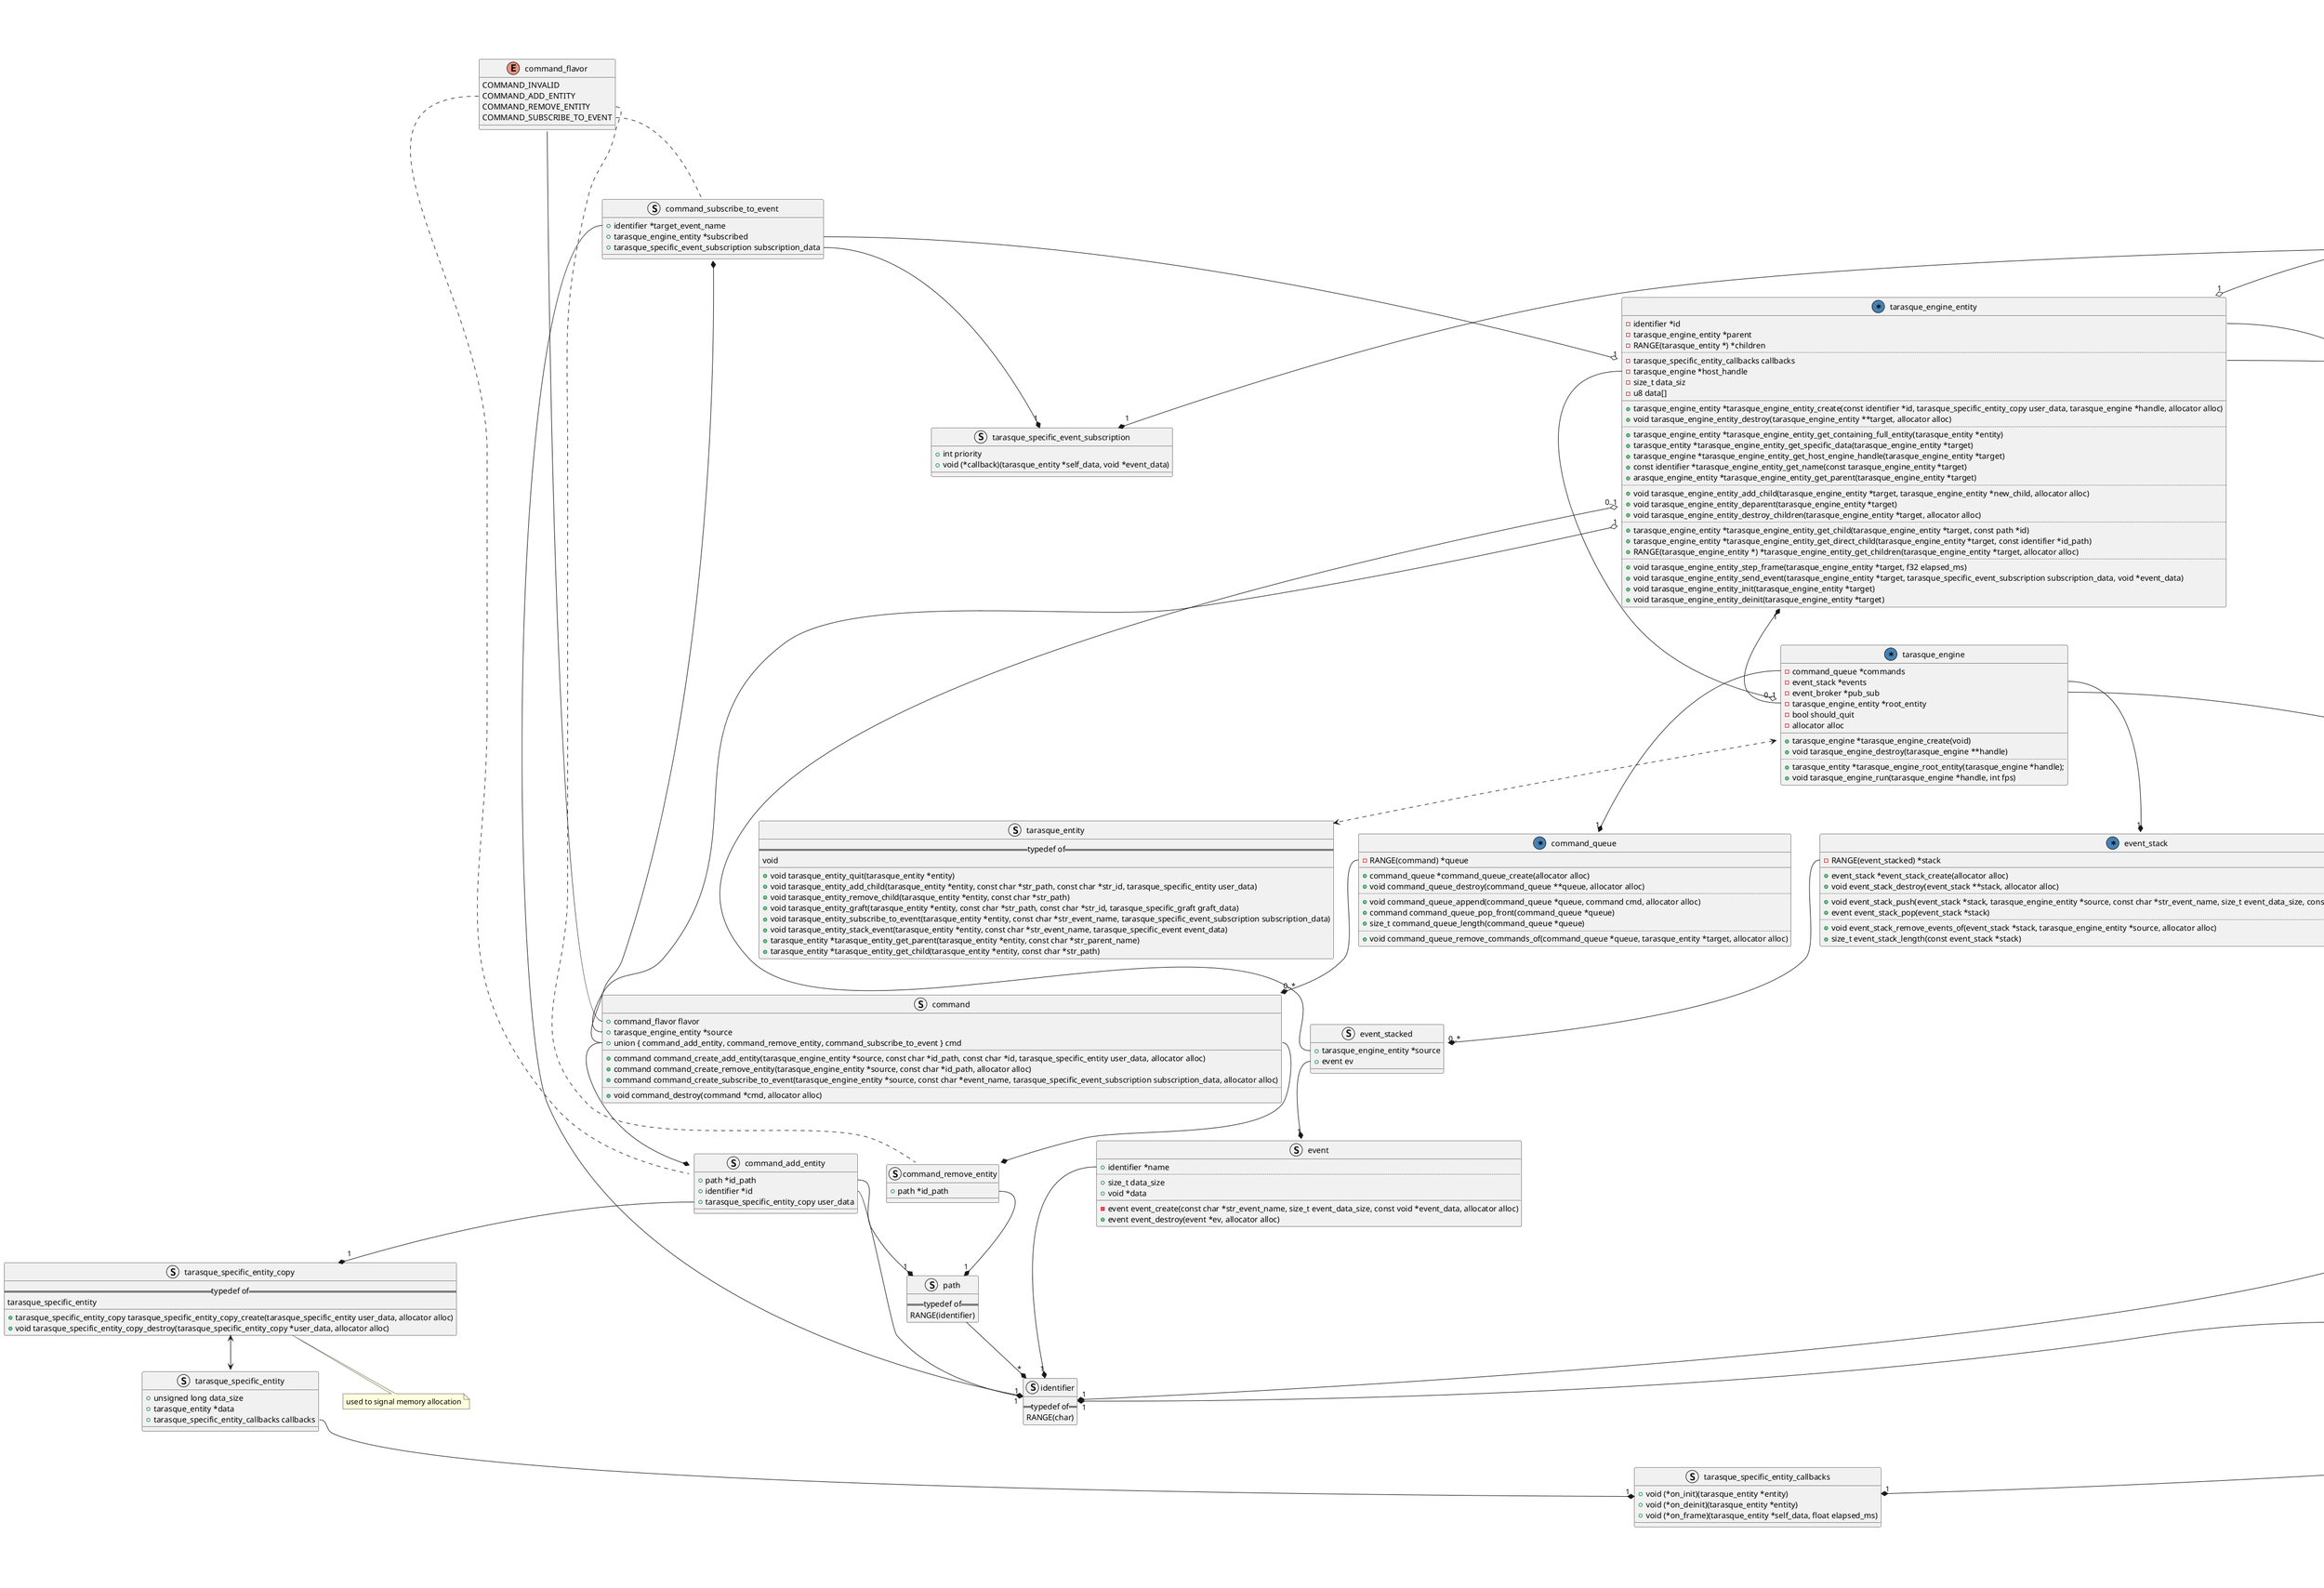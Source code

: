 @startuml full design

' ------------------------------------------------------------------------------
' ------------------------------------------------------------------------------

' package main_header {
    struct tarasque_specific_entity_callbacks {
        + {field} void (*on_init)(tarasque_entity *entity)
        + {field} void (*on_deinit)(tarasque_entity *entity)
        + {field} void (*on_frame)(tarasque_entity *self_data, float elapsed_ms)
        __
    }

    struct tarasque_specific_entity {
        + unsigned long data_size
        + tarasque_entity *data
        + tarasque_specific_entity_callbacks callbacks
        ___
    }
    tarasque_specific_entity::callbacks --* "1" tarasque_specific_entity_callbacks

    struct tarasque_specific_graft {
        + unsigned long args_size
        + void *args
        + {field} void (*graft_procedure)(tarasque_entity *entity, void *graft_args)
        ___
    }

    struct tarasque_specific_event_subscription {
        + int priority
        + {field} void (*callback)(tarasque_entity *self_data, void *event_data)
        ___
    }

    struct tarasque_specific_event {
        + bool is_detached
        + unsigned long data_size
        + void *data
        ___
    }
' }

' ------------------------------------------------------------------------------
' ------------------------------------------------------------------------------

' package identifier {

    struct identifier {
        == typedef of ==
        {field} RANGE(char)
    }

    struct path {
        == typedef of ==
        {field} RANGE(identifier)
    }
    path --* "*" identifier

' }

' ------------------------------------------------------------------------------
' ------------------------------------------------------------------------------

' package entity {
    struct tarasque_specific_entity_copy {
        == typedef of ==
        tarasque_specific_entity
        __
        + tarasque_specific_entity_copy tarasque_specific_entity_copy_create(tarasque_specific_entity user_data, allocator alloc)
        + void tarasque_specific_entity_copy_destroy(tarasque_specific_entity_copy *user_data, allocator alloc)
    }
    note bottom of tarasque_specific_entity_copy : used to signal memory allocation
    tarasque_specific_entity_copy <--> tarasque_specific_entity

    ' ------------------------------------------------------------------------------

    struct tarasque_engine_entity << (*, SteelBlue) >> {
        - identifier *id
        - tarasque_engine_entity *parent
        - {field} RANGE(tarasque_entity *) *children
        ..
        - tarasque_specific_entity_callbacks callbacks
        - tarasque_engine *host_handle
        - size_t data_siz
        - u8 data[]
        __
        + tarasque_engine_entity *tarasque_engine_entity_create(const identifier *id, tarasque_specific_entity_copy user_data, tarasque_engine *handle, allocator alloc)
        + void tarasque_engine_entity_destroy(tarasque_engine_entity **target, allocator alloc)
        ..
        + tarasque_engine_entity *tarasque_engine_entity_get_containing_full_entity(tarasque_entity *entity)
        + tarasque_entity *tarasque_engine_entity_get_specific_data(tarasque_engine_entity *target)
        + tarasque_engine *tarasque_engine_entity_get_host_engine_handle(tarasque_engine_entity *target)
        + const identifier *tarasque_engine_entity_get_name(const tarasque_engine_entity *target)
        + arasque_engine_entity *tarasque_engine_entity_get_parent(tarasque_engine_entity *target)
        ..
        + void tarasque_engine_entity_add_child(tarasque_engine_entity *target, tarasque_engine_entity *new_child, allocator alloc)
        + void tarasque_engine_entity_deparent(tarasque_engine_entity *target)
        + void tarasque_engine_entity_destroy_children(tarasque_engine_entity *target, allocator alloc)
        ..
        + tarasque_engine_entity *tarasque_engine_entity_get_child(tarasque_engine_entity *target, const path *id)
        + tarasque_engine_entity *tarasque_engine_entity_get_direct_child(tarasque_engine_entity *target, const identifier *id_path)
        + RANGE(tarasque_engine_entity *) *tarasque_engine_entity_get_children(tarasque_engine_entity *target, allocator alloc)
        ..
        + void tarasque_engine_entity_step_frame(tarasque_engine_entity *target, f32 elapsed_ms)
        + void tarasque_engine_entity_send_event(tarasque_engine_entity *target, tarasque_specific_event_subscription subscription_data, void *event_data)
        + void tarasque_engine_entity_init(tarasque_engine_entity *target)
        + void tarasque_engine_entity_deinit(tarasque_engine_entity *target)
    }
    tarasque_engine_entity::id --* "1" identifier
    tarasque_engine_entity::callbacks --* "1" tarasque_specific_entity_callbacks
' }

' ------------------------------------------------------------------------------
' ------------------------------------------------------------------------------

' package command {

    struct command_add_entity {
        + path *id_path
        + identifier *id
        + tarasque_specific_entity_copy user_data
    }
    command_add_entity::user_data --* "1" tarasque_specific_entity_copy
    command_add_entity::id_path --* "1" path
    command_add_entity::id --* "1" identifier

    ' ------------------------------------------------------------------------------

    struct command_remove_entity {
        + path *id_path
    }
    command_remove_entity::id_path --* "1" path

    ' ------------------------------------------------------------------------------

    struct command_subscribe_to_event {
        + identifier *target_event_name
        + tarasque_engine_entity *subscribed
        + tarasque_specific_event_subscription subscription_data
    }
    command_subscribe_to_event::target_event_name --* "1" identifier
    command_subscribe_to_event::subscribed --o "1" tarasque_engine_entity
    command_subscribe_to_event::subscription_data --* "1" tarasque_specific_event_subscription

    ' ------------------------------------------------------------------------------

    enum command_flavor {
        COMMAND_INVALID
        COMMAND_ADD_ENTITY
        COMMAND_REMOVE_ENTITY
        COMMAND_SUBSCRIBE_TO_EVENT
    }
    command_flavor::ADD_ENTITY .. command_add_entity
    command_flavor::REMOVE_ENTITY .. command_remove_entity
    command_flavor::SUBSCRIBE_TO_EVENT .. command_subscribe_to_event

    ' ------------------------------------------------------------------------------

    struct command {
        + command_flavor flavor
        + tarasque_engine_entity *source
        + union { command_add_entity, command_remove_entity, command_subscribe_to_event } cmd
        __
        + command command_create_add_entity(tarasque_engine_entity *source, const char *id_path, const char *id, tarasque_specific_entity user_data, allocator alloc)
        + command command_create_remove_entity(tarasque_engine_entity *source, const char *id_path, allocator alloc)
        + command command_create_subscribe_to_event(tarasque_engine_entity *source, const char *event_name, tarasque_specific_event_subscription subscription_data, allocator alloc)
        ..
        + void command_destroy(command *cmd, allocator alloc)
    }
    command::flavor -- command_flavor
    command::source --o "1" tarasque_engine_entity
    command::cmd --* command_add_entity
    command::cmd --* command_remove_entity
    command::cmd --* command_subscribe_to_event

    ' ------------------------------------------------------------------------------

    struct command_queue << (*, SteelBlue) >> {
        - {field} RANGE(command) *queue
        __
        + command_queue *command_queue_create(allocator alloc)
        + void command_queue_destroy(command_queue **queue, allocator alloc)
        ..
        + void command_queue_append(command_queue *queue, command cmd, allocator alloc)
        + command command_queue_pop_front(command_queue *queue)
        + size_t command_queue_length(command_queue *queue)
        ..
        + void command_queue_remove_commands_of(command_queue *queue, tarasque_entity *target, allocator alloc)
    }
    command_queue::queue --* "0..*" command
' }

' ------------------------------------------------------------------------------
' ------------------------------------------------------------------------------

' package event {
    package event_subscription {

        struct event_subscription {
            + i32 priority
            + tarasque_engine_entity *subscribed
            + tarasque_specific_event_subscription subscription_data
        }
        event_subscription::subscribed --o "1" tarasque_engine_entity
        event_subscription::subscription_data --* "1" tarasque_specific_event_subscription

        ' ------------------------------------------------------------------------------

        struct event_subscription_list {
            + identifier *event_name
            + {field} RANGE(event_subscription) *subscription_list
            __
            + event_subscription_list event_subscription_list_create(identifier *event_name, allocator alloc)
            + void event_subscription_list_destroy(event_subscription_list *list, allocator alloc)
            ..
            + void event_subscription_list_append(event_subscription_list *list, tarasque_engine_entity *subscribed, tarasque_specific_event_subscription subscription_data, allocator alloc)
            + void event_subscription_list_remove(event_subscription_list *list, tarasque_engine_entity *subscribed, tarasque_specific_event_subscription subscription_data, allocator alloc)
            + void event_subscription_list_remove_all_from(event_subscription_list *list, tarasque_engine_entity *subscribed)
            ..
            + void event_subscription_list_publish(event_subscription_list *list, event ev)
            + size_t event_subscription_list_length(const event_subscription_list *list)
        }
        event_subscription_list::event_name --* "1" identifier
        event_subscription_list::subscription_list --* "0..*" event_subscription
    }

    ' ------------------------------------------------------------------------------

    struct event_broker << (*, SteelBlue) >> {
        + {field} RANGE(event_subscription_list) *sub
        __
        + event_broker *event_broker_create(allocator alloc)
        + void event_broker_destroy(event_broker **broker, allocator alloc)
        ..
        - void event_broker_cleanup_empty_subscriptions(event_broker *broker, allocator alloc)
        + void event_broker_subscribe(event_broker *broker, tarasque_engine_entity *subscribed, identifier *target_event_name, tarasque_specific_event_subscription subscription_data, allocator alloc)
        + void event_broker_unsubscribe(event_broker *broker, tarasque_engine_entity *target, identifier *target_event_name, tarasque_specific_event_subscription subscription_data, allocator alloc)
        + void event_broker_unsubscribe_from_all(event_broker *broker, tarasque_engine_entity *target, allocator alloc)
        + void event_broker_publish(event_broker *broker, event ev)
    }
    event_broker::sub --* "0..*" event_subscription_list
    ' ------------------------------------------------------------------------------

    struct event {
        + identifier *name
        ..
        + size_t data_size
        + void *data
        __
        - event event_create(const char *str_event_name, size_t event_data_size, const void *event_data, allocator alloc)
        + event event_destroy(event *ev, allocator alloc)
    }
    event::name --* "1" identifier

    ' ------------------------------------------------------------------------------

    struct event_stacked {
        + tarasque_engine_entity *source
        + event ev
        __
    }
    event_stacked::source --o "0..1" tarasque_engine_entity
    event_stacked::ev --* "1" event

    ' ------------------------------------------------------------------------------

    struct event_stack << (*, SteelBlue) >> {
        - {field} RANGE(event_stacked) *stack
        __
        + event_stack *event_stack_create(allocator alloc)
        + void event_stack_destroy(event_stack **stack, allocator alloc)
        ..
        + void event_stack_push(event_stack *stack, tarasque_engine_entity *source, const char *str_event_name, size_t event_data_size, const void *event_data, allocator alloc)
        + event event_stack_pop(event_stack *stack)
        ..
        + void event_stack_remove_events_of(event_stack *stack, tarasque_engine_entity *source, allocator alloc)
        + size_t event_stack_length(const event_stack *stack)
    }
    event_stack::stack --* "0..*" event_stacked
' }

' ------------------------------------------------------------------------------
' ------------------------------------------------------------------------------

' package main_header {
    struct tarasque_entity {
        == typedef of ==
        void
        __
        + void tarasque_entity_quit(tarasque_entity *entity)
        + void tarasque_entity_add_child(tarasque_entity *entity, const char *str_path, const char *str_id, tarasque_specific_entity user_data)
        + void tarasque_entity_remove_child(tarasque_entity *entity, const char *str_path)
        + void tarasque_entity_graft(tarasque_entity *entity, const char *str_path, const char *str_id, tarasque_specific_graft graft_data)
        + void tarasque_entity_subscribe_to_event(tarasque_entity *entity, const char *str_event_name, tarasque_specific_event_subscription subscription_data)
        + void tarasque_entity_stack_event(tarasque_entity *entity, const char *str_event_name, tarasque_specific_event event_data)
        + tarasque_entity *tarasque_entity_get_parent(tarasque_entity *entity, const char *str_parent_name)
        + tarasque_entity *tarasque_entity_get_child(tarasque_entity *entity, const char *str_path)
    }

    struct tarasque_engine << (*, SteelBlue) >> {
        - command_queue *commands
        - event_stack *events
        - event_broker *pub_sub
        - tarasque_engine_entity *root_entity
        - bool should_quit
        - allocator alloc
        __
        + tarasque_engine *tarasque_engine_create(void)
        + void tarasque_engine_destroy(tarasque_engine **handle)
        ..
        + tarasque_entity *tarasque_engine_root_entity(tarasque_engine *handle);
        + void tarasque_engine_run(tarasque_engine *handle, int fps)
    }
    tarasque_engine::root_entity --* "1" tarasque_engine_entity
    tarasque_engine::commands --* "1" command_queue
    tarasque_engine::pub_sub --* "1" event_broker
    tarasque_engine::events --* "1" event_stack
    tarasque_engine <..> tarasque_entity

    tarasque_engine_entity::host_handle --o "0..1" tarasque_engine
' }

@enduml
